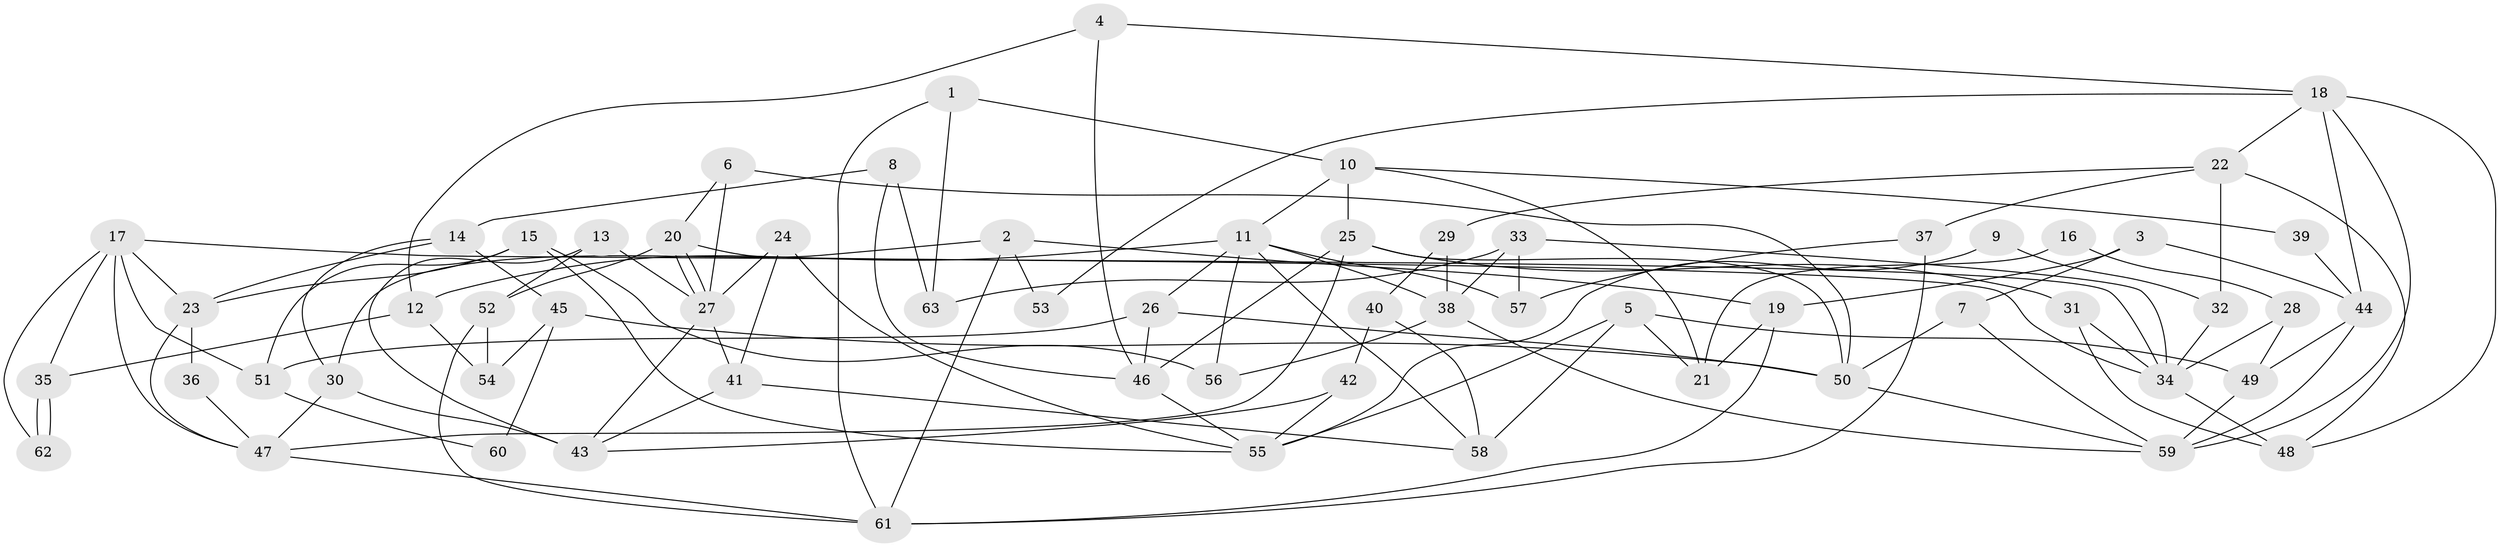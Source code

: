 // coarse degree distribution, {8: 0.0625, 6: 0.15625, 7: 0.0625, 10: 0.03125, 3: 0.15625, 4: 0.25, 12: 0.03125, 5: 0.09375, 2: 0.15625}
// Generated by graph-tools (version 1.1) at 2025/51/03/04/25 22:51:21]
// undirected, 63 vertices, 126 edges
graph export_dot {
  node [color=gray90,style=filled];
  1;
  2;
  3;
  4;
  5;
  6;
  7;
  8;
  9;
  10;
  11;
  12;
  13;
  14;
  15;
  16;
  17;
  18;
  19;
  20;
  21;
  22;
  23;
  24;
  25;
  26;
  27;
  28;
  29;
  30;
  31;
  32;
  33;
  34;
  35;
  36;
  37;
  38;
  39;
  40;
  41;
  42;
  43;
  44;
  45;
  46;
  47;
  48;
  49;
  50;
  51;
  52;
  53;
  54;
  55;
  56;
  57;
  58;
  59;
  60;
  61;
  62;
  63;
  1 -- 63;
  1 -- 61;
  1 -- 10;
  2 -- 61;
  2 -- 19;
  2 -- 30;
  2 -- 53;
  3 -- 44;
  3 -- 7;
  3 -- 19;
  4 -- 18;
  4 -- 12;
  4 -- 46;
  5 -- 21;
  5 -- 58;
  5 -- 49;
  5 -- 55;
  6 -- 20;
  6 -- 27;
  6 -- 50;
  7 -- 59;
  7 -- 50;
  8 -- 14;
  8 -- 46;
  8 -- 63;
  9 -- 55;
  9 -- 32;
  10 -- 25;
  10 -- 11;
  10 -- 21;
  10 -- 39;
  11 -- 58;
  11 -- 12;
  11 -- 26;
  11 -- 38;
  11 -- 56;
  11 -- 57;
  12 -- 35;
  12 -- 54;
  13 -- 43;
  13 -- 27;
  13 -- 52;
  14 -- 30;
  14 -- 23;
  14 -- 45;
  15 -- 56;
  15 -- 55;
  15 -- 23;
  15 -- 51;
  16 -- 28;
  16 -- 21;
  17 -- 51;
  17 -- 47;
  17 -- 23;
  17 -- 34;
  17 -- 35;
  17 -- 62;
  18 -- 22;
  18 -- 59;
  18 -- 44;
  18 -- 48;
  18 -- 53;
  19 -- 61;
  19 -- 21;
  20 -- 52;
  20 -- 27;
  20 -- 27;
  20 -- 34;
  22 -- 48;
  22 -- 37;
  22 -- 29;
  22 -- 32;
  23 -- 36;
  23 -- 47;
  24 -- 55;
  24 -- 27;
  24 -- 41;
  25 -- 50;
  25 -- 31;
  25 -- 46;
  25 -- 47;
  26 -- 46;
  26 -- 50;
  26 -- 51;
  27 -- 41;
  27 -- 43;
  28 -- 49;
  28 -- 34;
  29 -- 38;
  29 -- 40;
  30 -- 47;
  30 -- 43;
  31 -- 34;
  31 -- 48;
  32 -- 34;
  33 -- 34;
  33 -- 38;
  33 -- 57;
  33 -- 63;
  34 -- 48;
  35 -- 62;
  35 -- 62;
  36 -- 47;
  37 -- 61;
  37 -- 57;
  38 -- 59;
  38 -- 56;
  39 -- 44;
  40 -- 42;
  40 -- 58;
  41 -- 43;
  41 -- 58;
  42 -- 43;
  42 -- 55;
  44 -- 49;
  44 -- 59;
  45 -- 50;
  45 -- 54;
  45 -- 60;
  46 -- 55;
  47 -- 61;
  49 -- 59;
  50 -- 59;
  51 -- 60;
  52 -- 54;
  52 -- 61;
}
